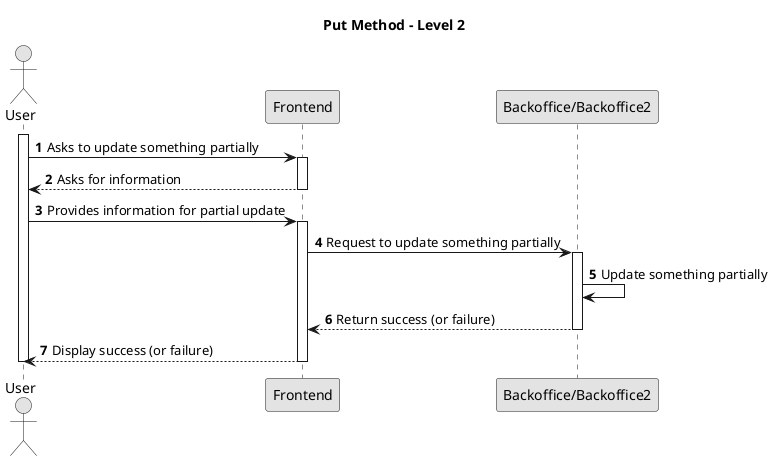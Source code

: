@startuml
skinparam monochrome true
skinparam packageStyle rectangle
skinparam shadowing false

title Put Method - Level 2

autonumber

actor "User" as User
participant "Frontend" as FE
participant "Backoffice/Backoffice2" as BE

activate User

    User -> FE : Asks to update something partially
    activate FE

     FE --> User : Asks for information
    deactivate FE

    User -> FE : Provides information for partial update
    activate FE

      FE -> BE : Request to update something partially
      activate BE

        BE -> BE : Update something partially

        BE --> FE : Return success (or failure)
      deactivate BE

      FE --> User : Display success (or failure)
    deactivate FE


deactivate User

@enduml
